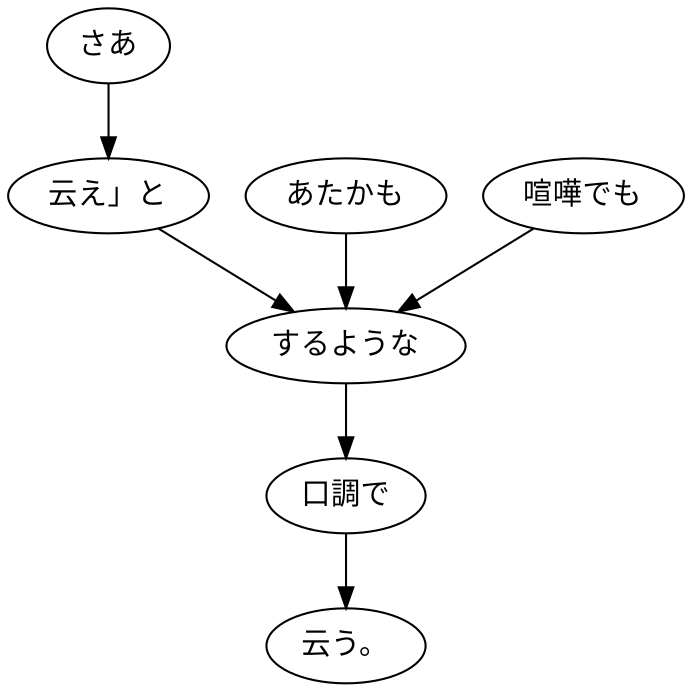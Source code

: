 digraph graph2893 {
	node0 [label="さあ"];
	node1 [label="云え」と"];
	node2 [label="あたかも"];
	node3 [label="喧嘩でも"];
	node4 [label="するような"];
	node5 [label="口調で"];
	node6 [label="云う。"];
	node0 -> node1;
	node1 -> node4;
	node2 -> node4;
	node3 -> node4;
	node4 -> node5;
	node5 -> node6;
}
